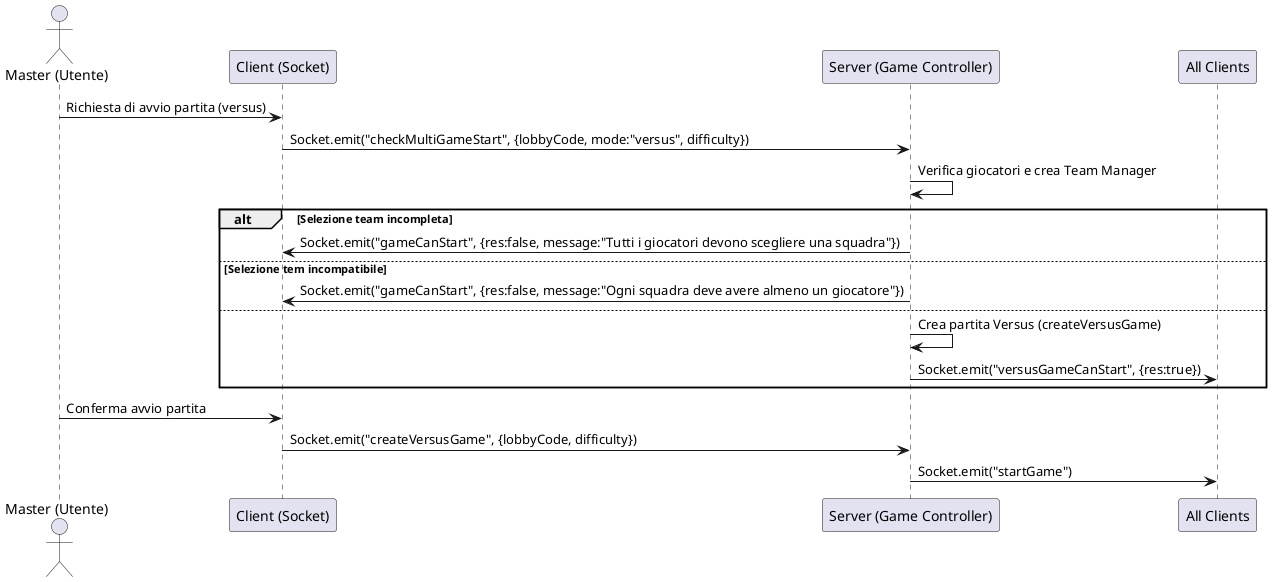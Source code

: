 @startuml MultiplayerVersusStart
actor "Master (Utente)" as M
participant "Client (Socket)" as C
participant "Server (Game Controller)" as S
participant "All Clients" as AC

M -> C : Richiesta di avvio partita (versus)
C -> S : Socket.emit("checkMultiGameStart", {lobbyCode, mode:"versus", difficulty})
S -> S : Verifica giocatori e crea Team Manager
alt Selezione team incompleta
    S -> C : Socket.emit("gameCanStart", {res:false, message:"Tutti i giocatori devono scegliere una squadra"})
else Selezione tem incompatibile
        S -> C : Socket.emit("gameCanStart", {res:false, message:"Ogni squadra deve avere almeno un giocatore"})

else
    S -> S : Crea partita Versus (createVersusGame)
    S -> AC : Socket.emit("versusGameCanStart", {res:true})
end
M -> C : Conferma avvio partita
C -> S : Socket.emit("createVersusGame", {lobbyCode, difficulty})
S -> AC : Socket.emit("startGame")
@enduml